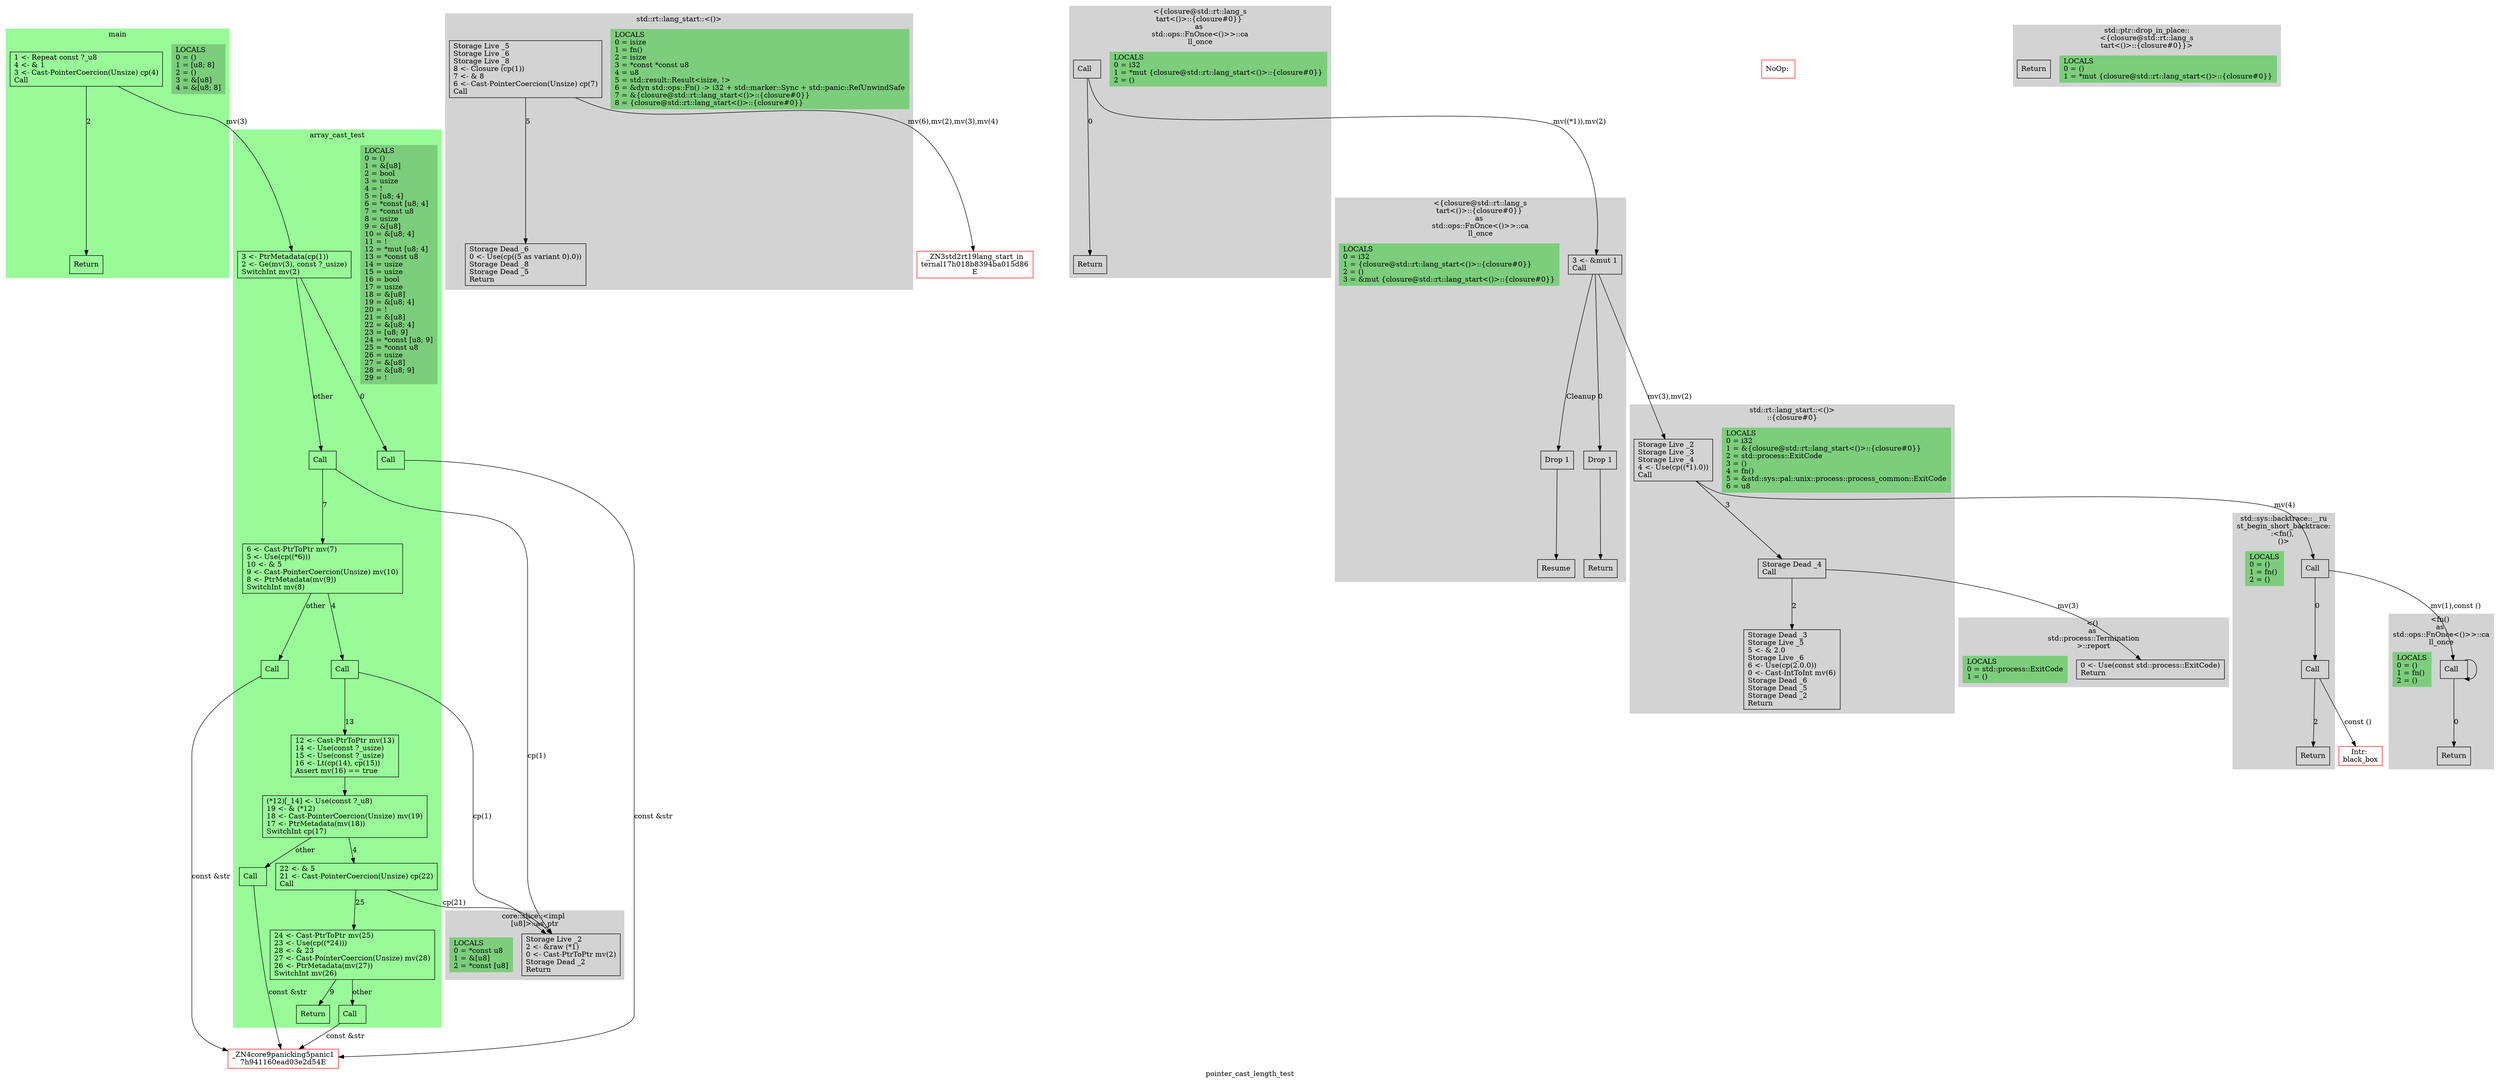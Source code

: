 digraph {
  label="pointer_cast_length_test";
  node [shape=rectangle];
  Xac08878333d72e42_0 [label="_ZN4core9panicking5panic1\n7h941160ead03e2d54E", color=red];
  Xc987e5ecea6cc82b_0 [label="_ZN3std2rt19lang_start_in\nternal17h018b8394ba015d86\nE", color=red];
  X3c6542d96320ad67_0 [label="Intr: \nblack_box", color=red];
  X8b0ac2e54b9a91_0 [label="NoOp: ", color=red];
  subgraph cluster_0 {
    label="array_cast_test";
    style="filled";
    color=palegreen;
    node_1 [label="LOCALS\l0 = ()\l1 = &[u8]\l2 = bool\l3 = usize\l4 = !\l5 = [u8; 4]\l6 = *const [u8; 4]\l7 = *const u8\l8 = usize\l9 = &[u8]\l10 = &[u8; 4]\l11 = !\l12 = *mut [u8; 4]\l13 = *const u8\l14 = usize\l15 = usize\l16 = bool\l17 = usize\l18 = &[u8]\l19 = &[u8; 4]\l20 = !\l21 = &[u8]\l22 = &[u8; 4]\l23 = [u8; 9]\l24 = *const [u8; 9]\l25 = *const u8\l26 = usize\l27 = &[u8]\l28 = &[u8; 9]\l29 = !\l", style="filled", color=palegreen3];
    X6f0ac4e7275d1318_0 -> X6f0ac4e7275d1318_2 [label="0"];
    X6f0ac4e7275d1318_0 -> X6f0ac4e7275d1318_1 [label="other"];
    X6f0ac4e7275d1318_0 [label="3 <- PtrMetadata(cp(1))\l2 <- Ge(mv(3), const ?_usize)\lSwitchInt mv(2)\l"];
    X6f0ac4e7275d1318_1 -> X6f0ac4e7275d1318_3 [label="7"];
    X6f0ac4e7275d1318_1 [label="Call\l"];
    X6f0ac4e7275d1318_2 [label="Call\l"];
    X6f0ac4e7275d1318_3 -> X6f0ac4e7275d1318_4 [label="4"];
    X6f0ac4e7275d1318_3 -> X6f0ac4e7275d1318_5 [label="other"];
    X6f0ac4e7275d1318_3 [label="6 <- Cast-PtrToPtr mv(7)\l5 <- Use(cp((*6)))\l10 <- & 5\l9 <- Cast-PointerCoercion(Unsize) mv(10)\l8 <- PtrMetadata(mv(9))\lSwitchInt mv(8)\l"];
    X6f0ac4e7275d1318_4 -> X6f0ac4e7275d1318_6 [label="13"];
    X6f0ac4e7275d1318_4 [label="Call\l"];
    X6f0ac4e7275d1318_5 [label="Call\l"];
    X6f0ac4e7275d1318_6 -> X6f0ac4e7275d1318_7;
    X6f0ac4e7275d1318_6 [label="12 <- Cast-PtrToPtr mv(13)\l14 <- Use(const ?_usize)\l15 <- Use(const ?_usize)\l16 <- Lt(cp(14), cp(15))\lAssert mv(16) == true\l"];
    X6f0ac4e7275d1318_7 -> X6f0ac4e7275d1318_8 [label="4"];
    X6f0ac4e7275d1318_7 -> X6f0ac4e7275d1318_9 [label="other"];
    X6f0ac4e7275d1318_7 [label="(*12)[_14] <- Use(const ?_u8)\l19 <- & (*12)\l18 <- Cast-PointerCoercion(Unsize) mv(19)\l17 <- PtrMetadata(mv(18))\lSwitchInt cp(17)\l"];
    X6f0ac4e7275d1318_8 -> X6f0ac4e7275d1318_10 [label="25"];
    X6f0ac4e7275d1318_8 [label="22 <- & 5\l21 <- Cast-PointerCoercion(Unsize) cp(22)\lCall\l"];
    X6f0ac4e7275d1318_9 [label="Call\l"];
    X6f0ac4e7275d1318_10 -> X6f0ac4e7275d1318_11 [label="9"];
    X6f0ac4e7275d1318_10 -> X6f0ac4e7275d1318_12 [label="other"];
    X6f0ac4e7275d1318_10 [label="24 <- Cast-PtrToPtr mv(25)\l23 <- Use(cp((*24)))\l28 <- & 23\l27 <- Cast-PointerCoercion(Unsize) mv(28)\l26 <- PtrMetadata(mv(27))\lSwitchInt mv(26)\l"];
    X6f0ac4e7275d1318_11 [label="Return\l"];
    X6f0ac4e7275d1318_12 [label="Call\l"];
  }
  X6f0ac4e7275d1318_1 -> X6d807aad28e61610_0 [label="cp(1)"];
  X6f0ac4e7275d1318_2 -> Xac08878333d72e42_0 [label="const &str"];
  X6f0ac4e7275d1318_4 -> X6d807aad28e61610_0 [label="cp(1)"];
  X6f0ac4e7275d1318_5 -> Xac08878333d72e42_0 [label="const &str"];
  X6f0ac4e7275d1318_8 -> X6d807aad28e61610_0 [label="cp(21)"];
  X6f0ac4e7275d1318_9 -> Xac08878333d72e42_0 [label="const &str"];
  X6f0ac4e7275d1318_12 -> Xac08878333d72e42_0 [label="const &str"];
  subgraph cluster_2 {
    label="main";
    style="filled";
    color=palegreen;
    node_3 [label="LOCALS\l0 = ()\l1 = [u8; 8]\l2 = ()\l3 = &[u8]\l4 = &[u8; 8]\l", style="filled", color=palegreen3];
    Xd4948713ce89e77b_0 -> Xd4948713ce89e77b_1 [label="2"];
    Xd4948713ce89e77b_0 [label="1 <- Repeat const ?_u8\l4 <- & 1\l3 <- Cast-PointerCoercion(Unsize) cp(4)\lCall\l"];
    Xd4948713ce89e77b_1 [label="Return\l"];
  }
  Xd4948713ce89e77b_0 -> X6f0ac4e7275d1318_0 [label="mv(3)"];
  subgraph cluster_4 {
    label="std::rt::lang_start::<()>";
    style="filled";
    color=lightgray;
    node_5 [label="LOCALS\l0 = isize\l1 = fn()\l2 = isize\l3 = *const *const u8\l4 = u8\l5 = std::result::Result<isize, !>\l6 = &dyn std::ops::Fn() -> i32 + std::marker::Sync + std::panic::RefUnwindSafe\l7 = &{closure@std::rt::lang_start<()>::{closure#0}}\l8 = {closure@std::rt::lang_start<()>::{closure#0}}\l", style="filled", color=palegreen3];
    X5af0172d73504fdf_0 -> X5af0172d73504fdf_1 [label="5"];
    X5af0172d73504fdf_0 [label="Storage Live _5\lStorage Live _6\lStorage Live _8\l8 <- Closure (cp(1))\l7 <- & 8\l6 <- Cast-PointerCoercion(Unsize) cp(7)\lCall\l"];
    X5af0172d73504fdf_1 [label="Storage Dead _6\l0 <- Use(cp((5 as variant 0).0))\lStorage Dead _8\lStorage Dead _5\lReturn\l"];
  }
  X5af0172d73504fdf_0 -> Xc987e5ecea6cc82b_0 [label="mv(6),mv(2),mv(3),mv(4)"];
  subgraph cluster_6 {
    label="std::rt::lang_start::<()>\n::{closure#0}";
    style="filled";
    color=lightgray;
    node_7 [label="LOCALS\l0 = i32\l1 = &{closure@std::rt::lang_start<()>::{closure#0}}\l2 = std::process::ExitCode\l3 = ()\l4 = fn()\l5 = &std::sys::pal::unix::process::process_common::ExitCode\l6 = u8\l", style="filled", color=palegreen3];
    Xa9f4d9a3cbdeae96_0 -> Xa9f4d9a3cbdeae96_1 [label="3"];
    Xa9f4d9a3cbdeae96_0 [label="Storage Live _2\lStorage Live _3\lStorage Live _4\l4 <- Use(cp((*1).0))\lCall\l"];
    Xa9f4d9a3cbdeae96_1 -> Xa9f4d9a3cbdeae96_2 [label="2"];
    Xa9f4d9a3cbdeae96_1 [label="Storage Dead _4\lCall\l"];
    Xa9f4d9a3cbdeae96_2 [label="Storage Dead _3\lStorage Live _5\l5 <- & 2.0\lStorage Live _6\l6 <- Use(cp(2.0.0))\l0 <- Cast-IntToInt mv(6)\lStorage Dead _6\lStorage Dead _5\lStorage Dead _2\lReturn\l"];
  }
  Xa9f4d9a3cbdeae96_0 -> X4444e554f994172e_0 [label="mv(4)"];
  Xa9f4d9a3cbdeae96_1 -> Xe45df593c5cbfb8f_0 [label="mv(3)"];
  subgraph cluster_8 {
    label="std::sys::backtrace::__ru\nst_begin_short_backtrace:\n:<fn(), \n()>";
    style="filled";
    color=lightgray;
    node_9 [label="LOCALS\l0 = ()\l1 = fn()\l2 = ()\l", style="filled", color=palegreen3];
    X4444e554f994172e_0 -> X4444e554f994172e_1 [label="0"];
    X4444e554f994172e_0 [label="Call\l"];
    X4444e554f994172e_1 -> X4444e554f994172e_2 [label="2"];
    X4444e554f994172e_1 [label="Call\l"];
    X4444e554f994172e_2 [label="Return\l"];
  }
  X4444e554f994172e_0 -> Xf701bffc7f99646f_0 [label="mv(1),const ()"];
  X4444e554f994172e_1 -> X3c6542d96320ad67_0 [label="const ()"];
  subgraph cluster_10 {
    label="<{closure@std::rt::lang_s\ntart<()>::{closure#0}} \nas \nstd::ops::FnOnce<()>>::ca\nll_once";
    style="filled";
    color=lightgray;
    node_11 [label="LOCALS\l0 = i32\l1 = *mut {closure@std::rt::lang_start<()>::{closure#0}}\l2 = ()\l", style="filled", color=palegreen3];
    X9b2936d3ff0691ed_0 -> X9b2936d3ff0691ed_1 [label="0"];
    X9b2936d3ff0691ed_0 [label="Call\l"];
    X9b2936d3ff0691ed_1 [label="Return\l"];
  }
  X9b2936d3ff0691ed_0 -> Xbc7ae6075430b623_0 [label="mv((*1)),mv(2)"];
  subgraph cluster_12 {
    label="<{closure@std::rt::lang_s\ntart<()>::{closure#0}} \nas \nstd::ops::FnOnce<()>>::ca\nll_once";
    style="filled";
    color=lightgray;
    node_13 [label="LOCALS\l0 = i32\l1 = {closure@std::rt::lang_start<()>::{closure#0}}\l2 = ()\l3 = &mut {closure@std::rt::lang_start<()>::{closure#0}}\l", style="filled", color=palegreen3];
    Xbc7ae6075430b623_0 -> Xbc7ae6075430b623_3 [label="Cleanup"];
    Xbc7ae6075430b623_0 -> Xbc7ae6075430b623_1 [label="0"];
    Xbc7ae6075430b623_0 [label="3 <- &mut 1\lCall\l"];
    Xbc7ae6075430b623_1 -> Xbc7ae6075430b623_2;
    Xbc7ae6075430b623_1 [label="Drop 1\l"];
    Xbc7ae6075430b623_2 [label="Return\l"];
    Xbc7ae6075430b623_3 -> Xbc7ae6075430b623_4;
    Xbc7ae6075430b623_3 [label="Drop 1\l"];
    Xbc7ae6075430b623_4 [label="Resume\l"];
  }
  Xbc7ae6075430b623_0 -> Xa9f4d9a3cbdeae96_0 [label="mv(3),mv(2)"];
  subgraph cluster_14 {
    label="<fn() \nas \nstd::ops::FnOnce<()>>::ca\nll_once";
    style="filled";
    color=lightgray;
    node_15 [label="LOCALS\l0 = ()\l1 = fn()\l2 = ()\l", style="filled", color=palegreen3];
    Xf701bffc7f99646f_0 -> Xf701bffc7f99646f_1 [label="0"];
    Xf701bffc7f99646f_0 [label="Call\l"];
    Xf701bffc7f99646f_1 [label="Return\l"];
  }
  Xf701bffc7f99646f_0 -> Xf701bffc7f99646f_0: 1 [label=""];
  subgraph cluster_16 {
    label="std::ptr::drop_in_place::\n<{closure@std::rt::lang_s\ntart<()>::{closure#0}}>";
    style="filled";
    color=lightgray;
    node_17 [label="LOCALS\l0 = ()\l1 = *mut {closure@std::rt::lang_start<()>::{closure#0}}\l", style="filled", color=palegreen3];
    X4a3a9878cdeeab7a_0 [label="Return\l"];
  }
  subgraph cluster_18 {
    label="core::slice::<impl \n[u8]>::as_ptr";
    style="filled";
    color=lightgray;
    node_19 [label="LOCALS\l0 = *const u8\l1 = &[u8]\l2 = *const [u8]\l", style="filled", color=palegreen3];
    X6d807aad28e61610_0 [label="Storage Live _2\l2 <- &raw (*1)\l0 <- Cast-PtrToPtr mv(2)\lStorage Dead _2\lReturn\l"];
  }
  subgraph cluster_20 {
    label="<() \nas \nstd::process::Termination\n>::report";
    style="filled";
    color=lightgray;
    node_21 [label="LOCALS\l0 = std::process::ExitCode\l1 = ()\l", style="filled", color=palegreen3];
    Xe45df593c5cbfb8f_0 [label="0 <- Use(const std::process::ExitCode)\lReturn\l"];
  }
}

